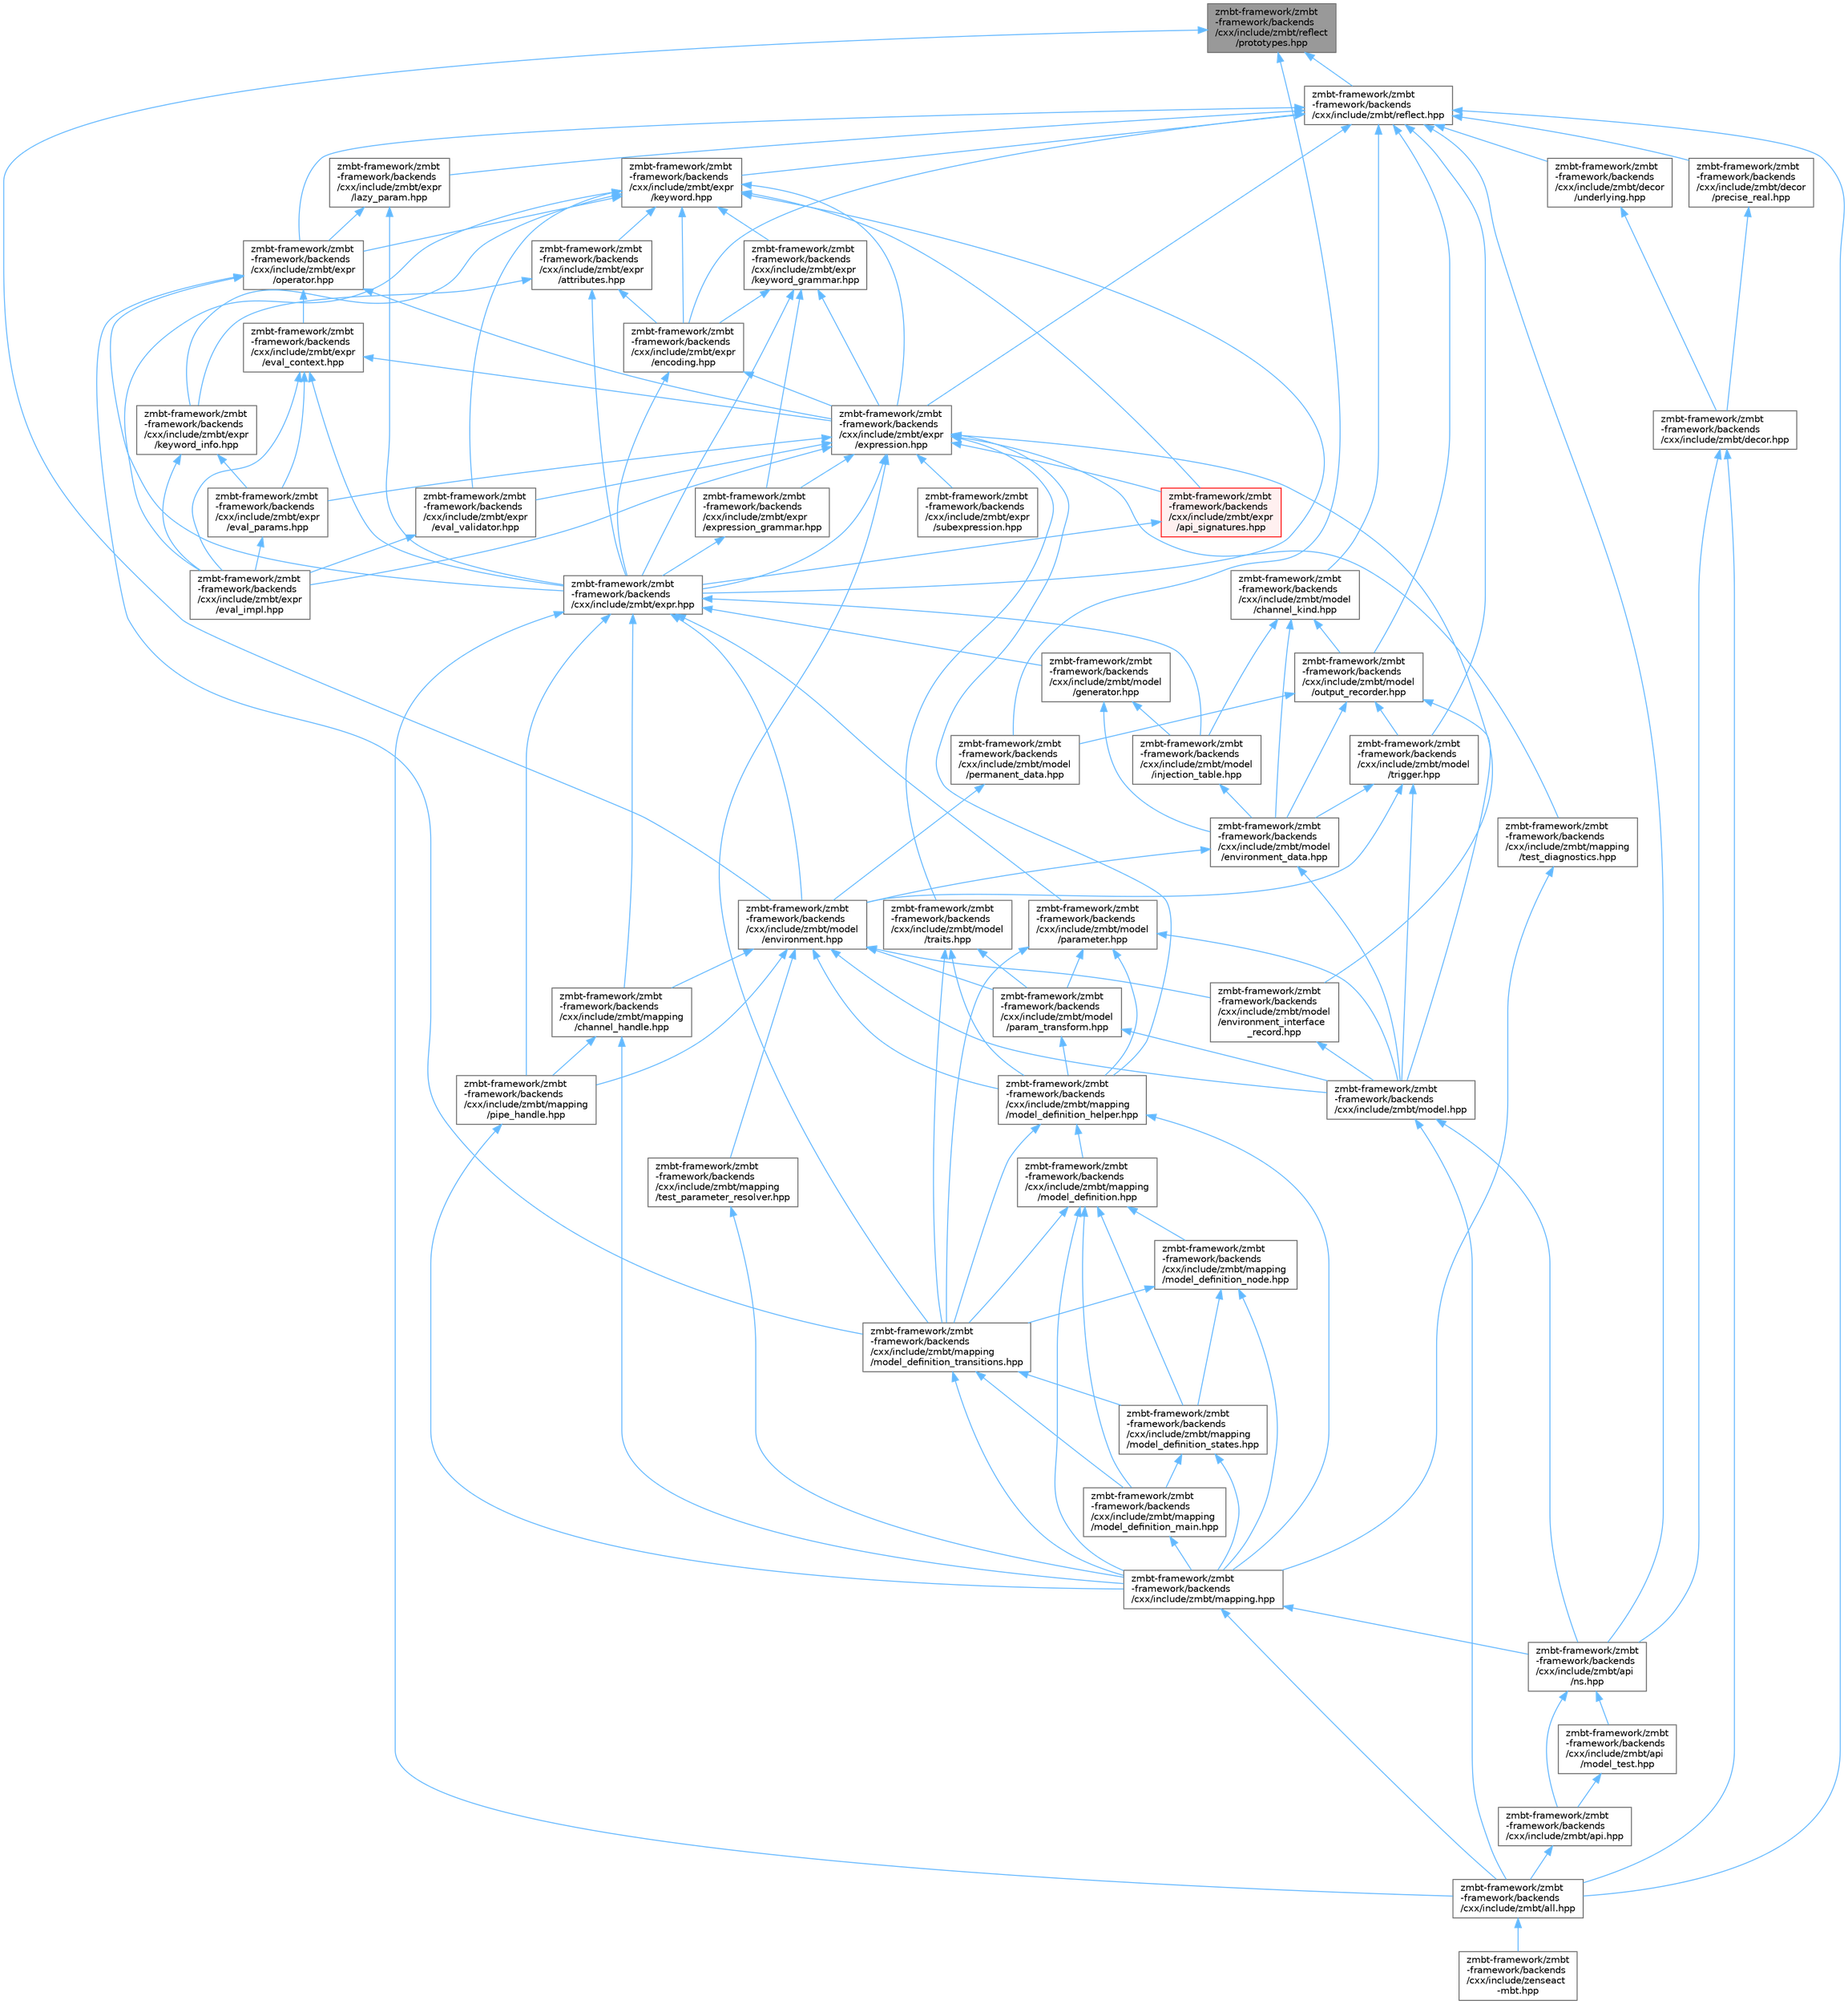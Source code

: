 digraph "zmbt-framework/zmbt-framework/backends/cxx/include/zmbt/reflect/prototypes.hpp"
{
 // LATEX_PDF_SIZE
  bgcolor="transparent";
  edge [fontname=Helvetica,fontsize=10,labelfontname=Helvetica,labelfontsize=10];
  node [fontname=Helvetica,fontsize=10,shape=box,height=0.2,width=0.4];
  Node1 [id="Node000001",label="zmbt-framework/zmbt\l-framework/backends\l/cxx/include/zmbt/reflect\l/prototypes.hpp",height=0.2,width=0.4,color="gray40", fillcolor="grey60", style="filled", fontcolor="black",tooltip=" "];
  Node1 -> Node2 [id="edge1_Node000001_Node000002",dir="back",color="steelblue1",style="solid",tooltip=" "];
  Node2 [id="Node000002",label="zmbt-framework/zmbt\l-framework/backends\l/cxx/include/zmbt/model\l/environment.hpp",height=0.2,width=0.4,color="grey40", fillcolor="white", style="filled",URL="$environment_8hpp.html",tooltip=" "];
  Node2 -> Node3 [id="edge2_Node000002_Node000003",dir="back",color="steelblue1",style="solid",tooltip=" "];
  Node3 [id="Node000003",label="zmbt-framework/zmbt\l-framework/backends\l/cxx/include/zmbt/mapping\l/channel_handle.hpp",height=0.2,width=0.4,color="grey40", fillcolor="white", style="filled",URL="$channel__handle_8hpp.html",tooltip=" "];
  Node3 -> Node4 [id="edge3_Node000003_Node000004",dir="back",color="steelblue1",style="solid",tooltip=" "];
  Node4 [id="Node000004",label="zmbt-framework/zmbt\l-framework/backends\l/cxx/include/zmbt/mapping.hpp",height=0.2,width=0.4,color="grey40", fillcolor="white", style="filled",URL="$mapping_8hpp.html",tooltip=" "];
  Node4 -> Node5 [id="edge4_Node000004_Node000005",dir="back",color="steelblue1",style="solid",tooltip=" "];
  Node5 [id="Node000005",label="zmbt-framework/zmbt\l-framework/backends\l/cxx/include/zmbt/all.hpp",height=0.2,width=0.4,color="grey40", fillcolor="white", style="filled",URL="$all_8hpp.html",tooltip=" "];
  Node5 -> Node6 [id="edge5_Node000005_Node000006",dir="back",color="steelblue1",style="solid",tooltip=" "];
  Node6 [id="Node000006",label="zmbt-framework/zmbt\l-framework/backends\l/cxx/include/zenseact\l-mbt.hpp",height=0.2,width=0.4,color="grey40", fillcolor="white", style="filled",URL="$zenseact-mbt_8hpp.html",tooltip=" "];
  Node4 -> Node7 [id="edge6_Node000004_Node000007",dir="back",color="steelblue1",style="solid",tooltip=" "];
  Node7 [id="Node000007",label="zmbt-framework/zmbt\l-framework/backends\l/cxx/include/zmbt/api\l/ns.hpp",height=0.2,width=0.4,color="grey40", fillcolor="white", style="filled",URL="$ns_8hpp.html",tooltip=" "];
  Node7 -> Node8 [id="edge7_Node000007_Node000008",dir="back",color="steelblue1",style="solid",tooltip=" "];
  Node8 [id="Node000008",label="zmbt-framework/zmbt\l-framework/backends\l/cxx/include/zmbt/api.hpp",height=0.2,width=0.4,color="grey40", fillcolor="white", style="filled",URL="$api_8hpp.html",tooltip=" "];
  Node8 -> Node5 [id="edge8_Node000008_Node000005",dir="back",color="steelblue1",style="solid",tooltip=" "];
  Node7 -> Node9 [id="edge9_Node000007_Node000009",dir="back",color="steelblue1",style="solid",tooltip=" "];
  Node9 [id="Node000009",label="zmbt-framework/zmbt\l-framework/backends\l/cxx/include/zmbt/api\l/model_test.hpp",height=0.2,width=0.4,color="grey40", fillcolor="white", style="filled",URL="$model__test_8hpp.html",tooltip=" "];
  Node9 -> Node8 [id="edge10_Node000009_Node000008",dir="back",color="steelblue1",style="solid",tooltip=" "];
  Node3 -> Node10 [id="edge11_Node000003_Node000010",dir="back",color="steelblue1",style="solid",tooltip=" "];
  Node10 [id="Node000010",label="zmbt-framework/zmbt\l-framework/backends\l/cxx/include/zmbt/mapping\l/pipe_handle.hpp",height=0.2,width=0.4,color="grey40", fillcolor="white", style="filled",URL="$pipe__handle_8hpp.html",tooltip=" "];
  Node10 -> Node4 [id="edge12_Node000010_Node000004",dir="back",color="steelblue1",style="solid",tooltip=" "];
  Node2 -> Node11 [id="edge13_Node000002_Node000011",dir="back",color="steelblue1",style="solid",tooltip=" "];
  Node11 [id="Node000011",label="zmbt-framework/zmbt\l-framework/backends\l/cxx/include/zmbt/mapping\l/model_definition_helper.hpp",height=0.2,width=0.4,color="grey40", fillcolor="white", style="filled",URL="$model__definition__helper_8hpp.html",tooltip=" "];
  Node11 -> Node4 [id="edge14_Node000011_Node000004",dir="back",color="steelblue1",style="solid",tooltip=" "];
  Node11 -> Node12 [id="edge15_Node000011_Node000012",dir="back",color="steelblue1",style="solid",tooltip=" "];
  Node12 [id="Node000012",label="zmbt-framework/zmbt\l-framework/backends\l/cxx/include/zmbt/mapping\l/model_definition.hpp",height=0.2,width=0.4,color="grey40", fillcolor="white", style="filled",URL="$model__definition_8hpp.html",tooltip=" "];
  Node12 -> Node4 [id="edge16_Node000012_Node000004",dir="back",color="steelblue1",style="solid",tooltip=" "];
  Node12 -> Node13 [id="edge17_Node000012_Node000013",dir="back",color="steelblue1",style="solid",tooltip=" "];
  Node13 [id="Node000013",label="zmbt-framework/zmbt\l-framework/backends\l/cxx/include/zmbt/mapping\l/model_definition_main.hpp",height=0.2,width=0.4,color="grey40", fillcolor="white", style="filled",URL="$model__definition__main_8hpp.html",tooltip=" "];
  Node13 -> Node4 [id="edge18_Node000013_Node000004",dir="back",color="steelblue1",style="solid",tooltip=" "];
  Node12 -> Node14 [id="edge19_Node000012_Node000014",dir="back",color="steelblue1",style="solid",tooltip=" "];
  Node14 [id="Node000014",label="zmbt-framework/zmbt\l-framework/backends\l/cxx/include/zmbt/mapping\l/model_definition_node.hpp",height=0.2,width=0.4,color="grey40", fillcolor="white", style="filled",URL="$model__definition__node_8hpp.html",tooltip=" "];
  Node14 -> Node4 [id="edge20_Node000014_Node000004",dir="back",color="steelblue1",style="solid",tooltip=" "];
  Node14 -> Node15 [id="edge21_Node000014_Node000015",dir="back",color="steelblue1",style="solid",tooltip=" "];
  Node15 [id="Node000015",label="zmbt-framework/zmbt\l-framework/backends\l/cxx/include/zmbt/mapping\l/model_definition_states.hpp",height=0.2,width=0.4,color="grey40", fillcolor="white", style="filled",URL="$model__definition__states_8hpp.html",tooltip=" "];
  Node15 -> Node4 [id="edge22_Node000015_Node000004",dir="back",color="steelblue1",style="solid",tooltip=" "];
  Node15 -> Node13 [id="edge23_Node000015_Node000013",dir="back",color="steelblue1",style="solid",tooltip=" "];
  Node14 -> Node16 [id="edge24_Node000014_Node000016",dir="back",color="steelblue1",style="solid",tooltip=" "];
  Node16 [id="Node000016",label="zmbt-framework/zmbt\l-framework/backends\l/cxx/include/zmbt/mapping\l/model_definition_transitions.hpp",height=0.2,width=0.4,color="grey40", fillcolor="white", style="filled",URL="$model__definition__transitions_8hpp.html",tooltip=" "];
  Node16 -> Node4 [id="edge25_Node000016_Node000004",dir="back",color="steelblue1",style="solid",tooltip=" "];
  Node16 -> Node13 [id="edge26_Node000016_Node000013",dir="back",color="steelblue1",style="solid",tooltip=" "];
  Node16 -> Node15 [id="edge27_Node000016_Node000015",dir="back",color="steelblue1",style="solid",tooltip=" "];
  Node12 -> Node15 [id="edge28_Node000012_Node000015",dir="back",color="steelblue1",style="solid",tooltip=" "];
  Node12 -> Node16 [id="edge29_Node000012_Node000016",dir="back",color="steelblue1",style="solid",tooltip=" "];
  Node11 -> Node16 [id="edge30_Node000011_Node000016",dir="back",color="steelblue1",style="solid",tooltip=" "];
  Node2 -> Node10 [id="edge31_Node000002_Node000010",dir="back",color="steelblue1",style="solid",tooltip=" "];
  Node2 -> Node17 [id="edge32_Node000002_Node000017",dir="back",color="steelblue1",style="solid",tooltip=" "];
  Node17 [id="Node000017",label="zmbt-framework/zmbt\l-framework/backends\l/cxx/include/zmbt/mapping\l/test_parameter_resolver.hpp",height=0.2,width=0.4,color="grey40", fillcolor="white", style="filled",URL="$test__parameter__resolver_8hpp.html",tooltip=" "];
  Node17 -> Node4 [id="edge33_Node000017_Node000004",dir="back",color="steelblue1",style="solid",tooltip=" "];
  Node2 -> Node18 [id="edge34_Node000002_Node000018",dir="back",color="steelblue1",style="solid",tooltip=" "];
  Node18 [id="Node000018",label="zmbt-framework/zmbt\l-framework/backends\l/cxx/include/zmbt/model.hpp",height=0.2,width=0.4,color="grey40", fillcolor="white", style="filled",URL="$model_8hpp.html",tooltip=" "];
  Node18 -> Node5 [id="edge35_Node000018_Node000005",dir="back",color="steelblue1",style="solid",tooltip=" "];
  Node18 -> Node7 [id="edge36_Node000018_Node000007",dir="back",color="steelblue1",style="solid",tooltip=" "];
  Node2 -> Node19 [id="edge37_Node000002_Node000019",dir="back",color="steelblue1",style="solid",tooltip=" "];
  Node19 [id="Node000019",label="zmbt-framework/zmbt\l-framework/backends\l/cxx/include/zmbt/model\l/environment_interface\l_record.hpp",height=0.2,width=0.4,color="grey40", fillcolor="white", style="filled",URL="$environment__interface__record_8hpp.html",tooltip=" "];
  Node19 -> Node18 [id="edge38_Node000019_Node000018",dir="back",color="steelblue1",style="solid",tooltip=" "];
  Node2 -> Node20 [id="edge39_Node000002_Node000020",dir="back",color="steelblue1",style="solid",tooltip=" "];
  Node20 [id="Node000020",label="zmbt-framework/zmbt\l-framework/backends\l/cxx/include/zmbt/model\l/param_transform.hpp",height=0.2,width=0.4,color="grey40", fillcolor="white", style="filled",URL="$param__transform_8hpp.html",tooltip=" "];
  Node20 -> Node11 [id="edge40_Node000020_Node000011",dir="back",color="steelblue1",style="solid",tooltip=" "];
  Node20 -> Node18 [id="edge41_Node000020_Node000018",dir="back",color="steelblue1",style="solid",tooltip=" "];
  Node1 -> Node21 [id="edge42_Node000001_Node000021",dir="back",color="steelblue1",style="solid",tooltip=" "];
  Node21 [id="Node000021",label="zmbt-framework/zmbt\l-framework/backends\l/cxx/include/zmbt/model\l/permanent_data.hpp",height=0.2,width=0.4,color="grey40", fillcolor="white", style="filled",URL="$permanent__data_8hpp.html",tooltip=" "];
  Node21 -> Node2 [id="edge43_Node000021_Node000002",dir="back",color="steelblue1",style="solid",tooltip=" "];
  Node1 -> Node22 [id="edge44_Node000001_Node000022",dir="back",color="steelblue1",style="solid",tooltip=" "];
  Node22 [id="Node000022",label="zmbt-framework/zmbt\l-framework/backends\l/cxx/include/zmbt/reflect.hpp",height=0.2,width=0.4,color="grey40", fillcolor="white", style="filled",URL="$reflect_8hpp.html",tooltip=" "];
  Node22 -> Node5 [id="edge45_Node000022_Node000005",dir="back",color="steelblue1",style="solid",tooltip=" "];
  Node22 -> Node7 [id="edge46_Node000022_Node000007",dir="back",color="steelblue1",style="solid",tooltip=" "];
  Node22 -> Node23 [id="edge47_Node000022_Node000023",dir="back",color="steelblue1",style="solid",tooltip=" "];
  Node23 [id="Node000023",label="zmbt-framework/zmbt\l-framework/backends\l/cxx/include/zmbt/decor\l/precise_real.hpp",height=0.2,width=0.4,color="grey40", fillcolor="white", style="filled",URL="$precise__real_8hpp.html",tooltip=" "];
  Node23 -> Node24 [id="edge48_Node000023_Node000024",dir="back",color="steelblue1",style="solid",tooltip=" "];
  Node24 [id="Node000024",label="zmbt-framework/zmbt\l-framework/backends\l/cxx/include/zmbt/decor.hpp",height=0.2,width=0.4,color="grey40", fillcolor="white", style="filled",URL="$decor_8hpp.html",tooltip=" "];
  Node24 -> Node5 [id="edge49_Node000024_Node000005",dir="back",color="steelblue1",style="solid",tooltip=" "];
  Node24 -> Node7 [id="edge50_Node000024_Node000007",dir="back",color="steelblue1",style="solid",tooltip=" "];
  Node22 -> Node25 [id="edge51_Node000022_Node000025",dir="back",color="steelblue1",style="solid",tooltip=" "];
  Node25 [id="Node000025",label="zmbt-framework/zmbt\l-framework/backends\l/cxx/include/zmbt/decor\l/underlying.hpp",height=0.2,width=0.4,color="grey40", fillcolor="white", style="filled",URL="$underlying_8hpp.html",tooltip=" "];
  Node25 -> Node24 [id="edge52_Node000025_Node000024",dir="back",color="steelblue1",style="solid",tooltip=" "];
  Node22 -> Node26 [id="edge53_Node000022_Node000026",dir="back",color="steelblue1",style="solid",tooltip=" "];
  Node26 [id="Node000026",label="zmbt-framework/zmbt\l-framework/backends\l/cxx/include/zmbt/expr\l/encoding.hpp",height=0.2,width=0.4,color="grey40", fillcolor="white", style="filled",URL="$encoding_8hpp.html",tooltip=" "];
  Node26 -> Node27 [id="edge54_Node000026_Node000027",dir="back",color="steelblue1",style="solid",tooltip=" "];
  Node27 [id="Node000027",label="zmbt-framework/zmbt\l-framework/backends\l/cxx/include/zmbt/expr.hpp",height=0.2,width=0.4,color="grey40", fillcolor="white", style="filled",URL="$expr_8hpp.html",tooltip=" "];
  Node27 -> Node5 [id="edge55_Node000027_Node000005",dir="back",color="steelblue1",style="solid",tooltip=" "];
  Node27 -> Node3 [id="edge56_Node000027_Node000003",dir="back",color="steelblue1",style="solid",tooltip=" "];
  Node27 -> Node10 [id="edge57_Node000027_Node000010",dir="back",color="steelblue1",style="solid",tooltip=" "];
  Node27 -> Node2 [id="edge58_Node000027_Node000002",dir="back",color="steelblue1",style="solid",tooltip=" "];
  Node27 -> Node28 [id="edge59_Node000027_Node000028",dir="back",color="steelblue1",style="solid",tooltip=" "];
  Node28 [id="Node000028",label="zmbt-framework/zmbt\l-framework/backends\l/cxx/include/zmbt/model\l/generator.hpp",height=0.2,width=0.4,color="grey40", fillcolor="white", style="filled",URL="$generator_8hpp.html",tooltip=" "];
  Node28 -> Node29 [id="edge60_Node000028_Node000029",dir="back",color="steelblue1",style="solid",tooltip=" "];
  Node29 [id="Node000029",label="zmbt-framework/zmbt\l-framework/backends\l/cxx/include/zmbt/model\l/environment_data.hpp",height=0.2,width=0.4,color="grey40", fillcolor="white", style="filled",URL="$environment__data_8hpp.html",tooltip=" "];
  Node29 -> Node18 [id="edge61_Node000029_Node000018",dir="back",color="steelblue1",style="solid",tooltip=" "];
  Node29 -> Node2 [id="edge62_Node000029_Node000002",dir="back",color="steelblue1",style="solid",tooltip=" "];
  Node28 -> Node30 [id="edge63_Node000028_Node000030",dir="back",color="steelblue1",style="solid",tooltip=" "];
  Node30 [id="Node000030",label="zmbt-framework/zmbt\l-framework/backends\l/cxx/include/zmbt/model\l/injection_table.hpp",height=0.2,width=0.4,color="grey40", fillcolor="white", style="filled",URL="$injection__table_8hpp.html",tooltip=" "];
  Node30 -> Node29 [id="edge64_Node000030_Node000029",dir="back",color="steelblue1",style="solid",tooltip=" "];
  Node27 -> Node30 [id="edge65_Node000027_Node000030",dir="back",color="steelblue1",style="solid",tooltip=" "];
  Node27 -> Node31 [id="edge66_Node000027_Node000031",dir="back",color="steelblue1",style="solid",tooltip=" "];
  Node31 [id="Node000031",label="zmbt-framework/zmbt\l-framework/backends\l/cxx/include/zmbt/model\l/parameter.hpp",height=0.2,width=0.4,color="grey40", fillcolor="white", style="filled",URL="$parameter_8hpp.html",tooltip=" "];
  Node31 -> Node11 [id="edge67_Node000031_Node000011",dir="back",color="steelblue1",style="solid",tooltip=" "];
  Node31 -> Node16 [id="edge68_Node000031_Node000016",dir="back",color="steelblue1",style="solid",tooltip=" "];
  Node31 -> Node18 [id="edge69_Node000031_Node000018",dir="back",color="steelblue1",style="solid",tooltip=" "];
  Node31 -> Node20 [id="edge70_Node000031_Node000020",dir="back",color="steelblue1",style="solid",tooltip=" "];
  Node26 -> Node32 [id="edge71_Node000026_Node000032",dir="back",color="steelblue1",style="solid",tooltip=" "];
  Node32 [id="Node000032",label="zmbt-framework/zmbt\l-framework/backends\l/cxx/include/zmbt/expr\l/expression.hpp",height=0.2,width=0.4,color="grey40", fillcolor="white", style="filled",URL="$expression_8hpp.html",tooltip=" "];
  Node32 -> Node27 [id="edge72_Node000032_Node000027",dir="back",color="steelblue1",style="solid",tooltip=" "];
  Node32 -> Node33 [id="edge73_Node000032_Node000033",dir="back",color="steelblue1",style="solid",tooltip=" "];
  Node33 [id="Node000033",label="zmbt-framework/zmbt\l-framework/backends\l/cxx/include/zmbt/expr\l/api_signatures.hpp",height=0.2,width=0.4,color="red", fillcolor="#FFF0F0", style="filled",URL="$api__signatures_8hpp.html",tooltip=" "];
  Node33 -> Node27 [id="edge74_Node000033_Node000027",dir="back",color="steelblue1",style="solid",tooltip=" "];
  Node32 -> Node35 [id="edge75_Node000032_Node000035",dir="back",color="steelblue1",style="solid",tooltip=" "];
  Node35 [id="Node000035",label="zmbt-framework/zmbt\l-framework/backends\l/cxx/include/zmbt/expr\l/eval_impl.hpp",height=0.2,width=0.4,color="grey40", fillcolor="white", style="filled",URL="$eval__impl_8hpp.html",tooltip=" "];
  Node32 -> Node36 [id="edge76_Node000032_Node000036",dir="back",color="steelblue1",style="solid",tooltip=" "];
  Node36 [id="Node000036",label="zmbt-framework/zmbt\l-framework/backends\l/cxx/include/zmbt/expr\l/eval_params.hpp",height=0.2,width=0.4,color="grey40", fillcolor="white", style="filled",URL="$eval__params_8hpp.html",tooltip=" "];
  Node36 -> Node35 [id="edge77_Node000036_Node000035",dir="back",color="steelblue1",style="solid",tooltip=" "];
  Node32 -> Node37 [id="edge78_Node000032_Node000037",dir="back",color="steelblue1",style="solid",tooltip=" "];
  Node37 [id="Node000037",label="zmbt-framework/zmbt\l-framework/backends\l/cxx/include/zmbt/expr\l/eval_validator.hpp",height=0.2,width=0.4,color="grey40", fillcolor="white", style="filled",URL="$eval__validator_8hpp.html",tooltip=" "];
  Node37 -> Node35 [id="edge79_Node000037_Node000035",dir="back",color="steelblue1",style="solid",tooltip=" "];
  Node32 -> Node38 [id="edge80_Node000032_Node000038",dir="back",color="steelblue1",style="solid",tooltip=" "];
  Node38 [id="Node000038",label="zmbt-framework/zmbt\l-framework/backends\l/cxx/include/zmbt/expr\l/expression_grammar.hpp",height=0.2,width=0.4,color="grey40", fillcolor="white", style="filled",URL="$expression__grammar_8hpp.html",tooltip=" "];
  Node38 -> Node27 [id="edge81_Node000038_Node000027",dir="back",color="steelblue1",style="solid",tooltip=" "];
  Node32 -> Node39 [id="edge82_Node000032_Node000039",dir="back",color="steelblue1",style="solid",tooltip=" "];
  Node39 [id="Node000039",label="zmbt-framework/zmbt\l-framework/backends\l/cxx/include/zmbt/expr\l/subexpression.hpp",height=0.2,width=0.4,color="grey40", fillcolor="white", style="filled",URL="$subexpression_8hpp.html",tooltip=" "];
  Node32 -> Node11 [id="edge83_Node000032_Node000011",dir="back",color="steelblue1",style="solid",tooltip=" "];
  Node32 -> Node16 [id="edge84_Node000032_Node000016",dir="back",color="steelblue1",style="solid",tooltip=" "];
  Node32 -> Node40 [id="edge85_Node000032_Node000040",dir="back",color="steelblue1",style="solid",tooltip=" "];
  Node40 [id="Node000040",label="zmbt-framework/zmbt\l-framework/backends\l/cxx/include/zmbt/mapping\l/test_diagnostics.hpp",height=0.2,width=0.4,color="grey40", fillcolor="white", style="filled",URL="$test__diagnostics_8hpp.html",tooltip=" "];
  Node40 -> Node4 [id="edge86_Node000040_Node000004",dir="back",color="steelblue1",style="solid",tooltip=" "];
  Node32 -> Node19 [id="edge87_Node000032_Node000019",dir="back",color="steelblue1",style="solid",tooltip=" "];
  Node32 -> Node41 [id="edge88_Node000032_Node000041",dir="back",color="steelblue1",style="solid",tooltip=" "];
  Node41 [id="Node000041",label="zmbt-framework/zmbt\l-framework/backends\l/cxx/include/zmbt/model\l/traits.hpp",height=0.2,width=0.4,color="grey40", fillcolor="white", style="filled",URL="$traits_8hpp.html",tooltip=" "];
  Node41 -> Node11 [id="edge89_Node000041_Node000011",dir="back",color="steelblue1",style="solid",tooltip=" "];
  Node41 -> Node16 [id="edge90_Node000041_Node000016",dir="back",color="steelblue1",style="solid",tooltip=" "];
  Node41 -> Node20 [id="edge91_Node000041_Node000020",dir="back",color="steelblue1",style="solid",tooltip=" "];
  Node22 -> Node32 [id="edge92_Node000022_Node000032",dir="back",color="steelblue1",style="solid",tooltip=" "];
  Node22 -> Node42 [id="edge93_Node000022_Node000042",dir="back",color="steelblue1",style="solid",tooltip=" "];
  Node42 [id="Node000042",label="zmbt-framework/zmbt\l-framework/backends\l/cxx/include/zmbt/expr\l/keyword.hpp",height=0.2,width=0.4,color="grey40", fillcolor="white", style="filled",URL="$keyword_8hpp.html",tooltip=" "];
  Node42 -> Node27 [id="edge94_Node000042_Node000027",dir="back",color="steelblue1",style="solid",tooltip=" "];
  Node42 -> Node33 [id="edge95_Node000042_Node000033",dir="back",color="steelblue1",style="solid",tooltip=" "];
  Node42 -> Node43 [id="edge96_Node000042_Node000043",dir="back",color="steelblue1",style="solid",tooltip=" "];
  Node43 [id="Node000043",label="zmbt-framework/zmbt\l-framework/backends\l/cxx/include/zmbt/expr\l/attributes.hpp",height=0.2,width=0.4,color="grey40", fillcolor="white", style="filled",URL="$attributes_8hpp.html",tooltip=" "];
  Node43 -> Node27 [id="edge97_Node000043_Node000027",dir="back",color="steelblue1",style="solid",tooltip=" "];
  Node43 -> Node26 [id="edge98_Node000043_Node000026",dir="back",color="steelblue1",style="solid",tooltip=" "];
  Node43 -> Node44 [id="edge99_Node000043_Node000044",dir="back",color="steelblue1",style="solid",tooltip=" "];
  Node44 [id="Node000044",label="zmbt-framework/zmbt\l-framework/backends\l/cxx/include/zmbt/expr\l/keyword_info.hpp",height=0.2,width=0.4,color="grey40", fillcolor="white", style="filled",URL="$keyword__info_8hpp.html",tooltip=" "];
  Node44 -> Node35 [id="edge100_Node000044_Node000035",dir="back",color="steelblue1",style="solid",tooltip=" "];
  Node44 -> Node36 [id="edge101_Node000044_Node000036",dir="back",color="steelblue1",style="solid",tooltip=" "];
  Node42 -> Node26 [id="edge102_Node000042_Node000026",dir="back",color="steelblue1",style="solid",tooltip=" "];
  Node42 -> Node35 [id="edge103_Node000042_Node000035",dir="back",color="steelblue1",style="solid",tooltip=" "];
  Node42 -> Node37 [id="edge104_Node000042_Node000037",dir="back",color="steelblue1",style="solid",tooltip=" "];
  Node42 -> Node32 [id="edge105_Node000042_Node000032",dir="back",color="steelblue1",style="solid",tooltip=" "];
  Node42 -> Node45 [id="edge106_Node000042_Node000045",dir="back",color="steelblue1",style="solid",tooltip=" "];
  Node45 [id="Node000045",label="zmbt-framework/zmbt\l-framework/backends\l/cxx/include/zmbt/expr\l/keyword_grammar.hpp",height=0.2,width=0.4,color="grey40", fillcolor="white", style="filled",URL="$keyword__grammar_8hpp.html",tooltip=" "];
  Node45 -> Node27 [id="edge107_Node000045_Node000027",dir="back",color="steelblue1",style="solid",tooltip=" "];
  Node45 -> Node26 [id="edge108_Node000045_Node000026",dir="back",color="steelblue1",style="solid",tooltip=" "];
  Node45 -> Node32 [id="edge109_Node000045_Node000032",dir="back",color="steelblue1",style="solid",tooltip=" "];
  Node45 -> Node38 [id="edge110_Node000045_Node000038",dir="back",color="steelblue1",style="solid",tooltip=" "];
  Node42 -> Node44 [id="edge111_Node000042_Node000044",dir="back",color="steelblue1",style="solid",tooltip=" "];
  Node42 -> Node46 [id="edge112_Node000042_Node000046",dir="back",color="steelblue1",style="solid",tooltip=" "];
  Node46 [id="Node000046",label="zmbt-framework/zmbt\l-framework/backends\l/cxx/include/zmbt/expr\l/operator.hpp",height=0.2,width=0.4,color="grey40", fillcolor="white", style="filled",URL="$operator_8hpp.html",tooltip=" "];
  Node46 -> Node27 [id="edge113_Node000046_Node000027",dir="back",color="steelblue1",style="solid",tooltip=" "];
  Node46 -> Node47 [id="edge114_Node000046_Node000047",dir="back",color="steelblue1",style="solid",tooltip=" "];
  Node47 [id="Node000047",label="zmbt-framework/zmbt\l-framework/backends\l/cxx/include/zmbt/expr\l/eval_context.hpp",height=0.2,width=0.4,color="grey40", fillcolor="white", style="filled",URL="$eval__context_8hpp.html",tooltip=" "];
  Node47 -> Node27 [id="edge115_Node000047_Node000027",dir="back",color="steelblue1",style="solid",tooltip=" "];
  Node47 -> Node35 [id="edge116_Node000047_Node000035",dir="back",color="steelblue1",style="solid",tooltip=" "];
  Node47 -> Node36 [id="edge117_Node000047_Node000036",dir="back",color="steelblue1",style="solid",tooltip=" "];
  Node47 -> Node32 [id="edge118_Node000047_Node000032",dir="back",color="steelblue1",style="solid",tooltip=" "];
  Node46 -> Node32 [id="edge119_Node000046_Node000032",dir="back",color="steelblue1",style="solid",tooltip=" "];
  Node46 -> Node16 [id="edge120_Node000046_Node000016",dir="back",color="steelblue1",style="solid",tooltip=" "];
  Node22 -> Node48 [id="edge121_Node000022_Node000048",dir="back",color="steelblue1",style="solid",tooltip=" "];
  Node48 [id="Node000048",label="zmbt-framework/zmbt\l-framework/backends\l/cxx/include/zmbt/expr\l/lazy_param.hpp",height=0.2,width=0.4,color="grey40", fillcolor="white", style="filled",URL="$lazy__param_8hpp.html",tooltip=" "];
  Node48 -> Node27 [id="edge122_Node000048_Node000027",dir="back",color="steelblue1",style="solid",tooltip=" "];
  Node48 -> Node46 [id="edge123_Node000048_Node000046",dir="back",color="steelblue1",style="solid",tooltip=" "];
  Node22 -> Node46 [id="edge124_Node000022_Node000046",dir="back",color="steelblue1",style="solid",tooltip=" "];
  Node22 -> Node49 [id="edge125_Node000022_Node000049",dir="back",color="steelblue1",style="solid",tooltip=" "];
  Node49 [id="Node000049",label="zmbt-framework/zmbt\l-framework/backends\l/cxx/include/zmbt/model\l/channel_kind.hpp",height=0.2,width=0.4,color="grey40", fillcolor="white", style="filled",URL="$channel__kind_8hpp.html",tooltip=" "];
  Node49 -> Node29 [id="edge126_Node000049_Node000029",dir="back",color="steelblue1",style="solid",tooltip=" "];
  Node49 -> Node30 [id="edge127_Node000049_Node000030",dir="back",color="steelblue1",style="solid",tooltip=" "];
  Node49 -> Node50 [id="edge128_Node000049_Node000050",dir="back",color="steelblue1",style="solid",tooltip=" "];
  Node50 [id="Node000050",label="zmbt-framework/zmbt\l-framework/backends\l/cxx/include/zmbt/model\l/output_recorder.hpp",height=0.2,width=0.4,color="grey40", fillcolor="white", style="filled",URL="$output__recorder_8hpp.html",tooltip=" "];
  Node50 -> Node18 [id="edge129_Node000050_Node000018",dir="back",color="steelblue1",style="solid",tooltip=" "];
  Node50 -> Node29 [id="edge130_Node000050_Node000029",dir="back",color="steelblue1",style="solid",tooltip=" "];
  Node50 -> Node21 [id="edge131_Node000050_Node000021",dir="back",color="steelblue1",style="solid",tooltip=" "];
  Node50 -> Node51 [id="edge132_Node000050_Node000051",dir="back",color="steelblue1",style="solid",tooltip=" "];
  Node51 [id="Node000051",label="zmbt-framework/zmbt\l-framework/backends\l/cxx/include/zmbt/model\l/trigger.hpp",height=0.2,width=0.4,color="grey40", fillcolor="white", style="filled",URL="$trigger_8hpp.html",tooltip=" "];
  Node51 -> Node18 [id="edge133_Node000051_Node000018",dir="back",color="steelblue1",style="solid",tooltip=" "];
  Node51 -> Node2 [id="edge134_Node000051_Node000002",dir="back",color="steelblue1",style="solid",tooltip=" "];
  Node51 -> Node29 [id="edge135_Node000051_Node000029",dir="back",color="steelblue1",style="solid",tooltip=" "];
  Node22 -> Node50 [id="edge136_Node000022_Node000050",dir="back",color="steelblue1",style="solid",tooltip=" "];
  Node22 -> Node51 [id="edge137_Node000022_Node000051",dir="back",color="steelblue1",style="solid",tooltip=" "];
}
